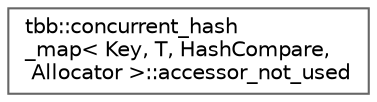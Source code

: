 digraph "类继承关系图"
{
 // LATEX_PDF_SIZE
  bgcolor="transparent";
  edge [fontname=Helvetica,fontsize=10,labelfontname=Helvetica,labelfontsize=10];
  node [fontname=Helvetica,fontsize=10,shape=box,height=0.2,width=0.4];
  rankdir="LR";
  Node0 [id="Node000000",label="tbb::concurrent_hash\l_map\< Key, T, HashCompare,\l Allocator \>::accessor_not_used",height=0.2,width=0.4,color="grey40", fillcolor="white", style="filled",URL="$structtbb_1_1concurrent__hash__map_1_1accessor__not__used.html",tooltip=" "];
}
